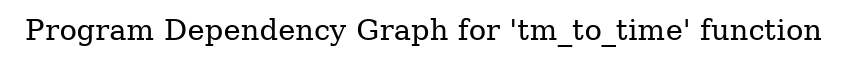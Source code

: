 digraph "Program Dependency Graph for 'tm_to_time' function" {
	label="Program Dependency Graph for 'tm_to_time' function";

}
